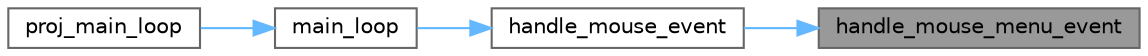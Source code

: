 digraph "handle_mouse_menu_event"
{
 // LATEX_PDF_SIZE
  bgcolor="transparent";
  edge [fontname=Helvetica,fontsize=10,labelfontname=Helvetica,labelfontsize=10];
  node [fontname=Helvetica,fontsize=10,shape=box,height=0.2,width=0.4];
  rankdir="RL";
  Node1 [label="handle_mouse_menu_event",height=0.2,width=0.4,color="gray40", fillcolor="grey60", style="filled", fontcolor="black",tooltip="This function handles mouse events specifically in the \"MAIN_MENU\" state."];
  Node1 -> Node2 [dir="back",color="steelblue1",style="solid"];
  Node2 [label="handle_mouse_event",height=0.2,width=0.4,color="grey40", fillcolor="white", style="filled",URL="$mouse__event__handler_8c.html#a2b4320aed33d44e042e51170d7ab66f3",tooltip="This function handles mouse events based on the current program state."];
  Node2 -> Node3 [dir="back",color="steelblue1",style="solid"];
  Node3 [label="main_loop",height=0.2,width=0.4,color="grey40", fillcolor="white", style="filled",URL="$int__manager_8c.html#a24285aea4a27f96c321b2628788e9a57",tooltip="Main loop of the system. This function enters the main loop of the system and continuously waits for ..."];
  Node3 -> Node4 [dir="back",color="steelblue1",style="solid"];
  Node4 [label="proj_main_loop",height=0.2,width=0.4,color="grey40", fillcolor="white", style="filled",URL="$main_8c.html#a2a16f651eccbd248e1ad3b3b924b143b",tooltip=" "];
}
